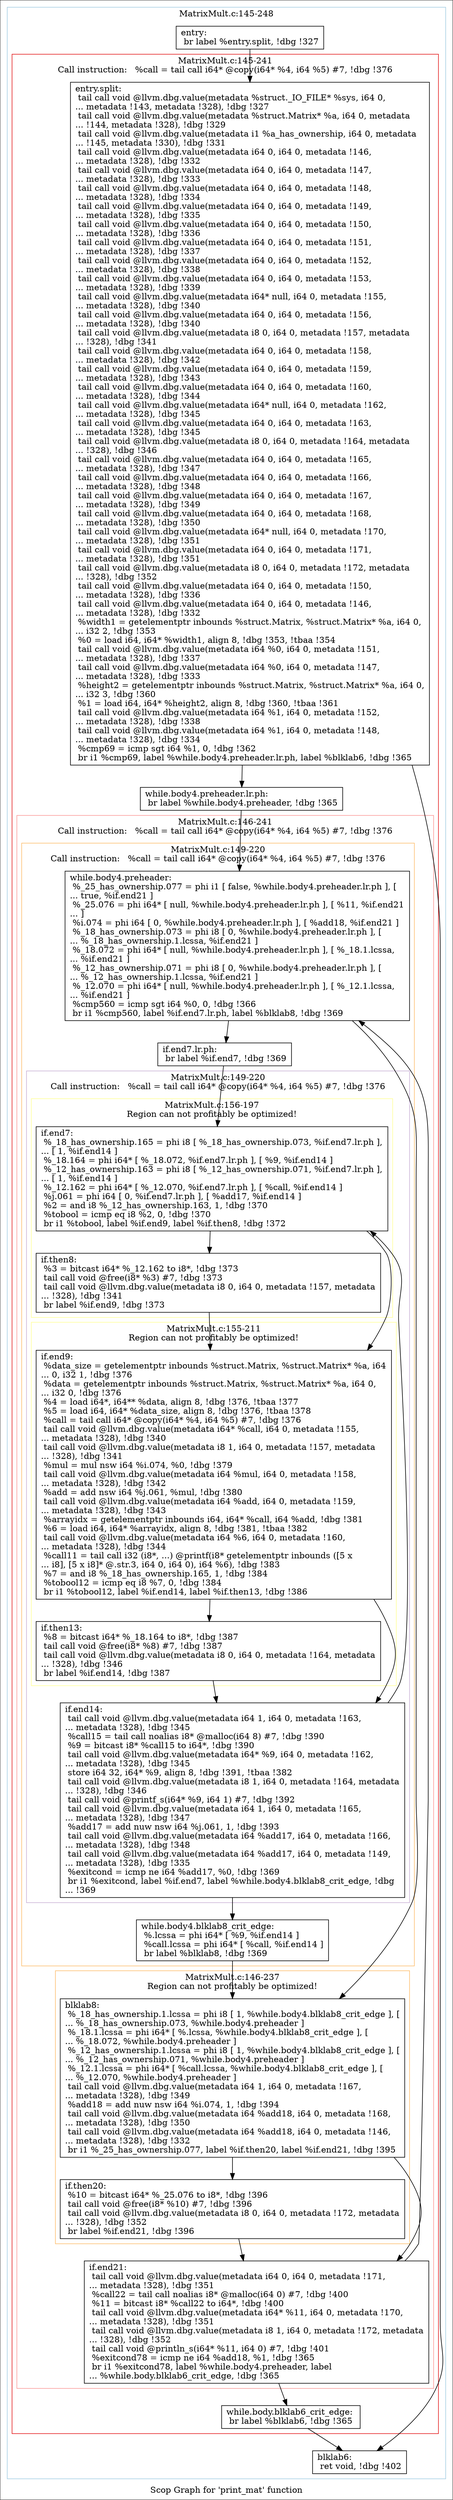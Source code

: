 digraph "Scop Graph for 'print_mat' function" {
	label="Scop Graph for 'print_mat' function";

	Node0xa74bd20 [shape=record,label="{entry:\l  br label %entry.split, !dbg !327\l}"];
	Node0xa74bd20 -> Node0xa74d0a0;
	Node0xa74d0a0 [shape=record,label="{entry.split:                                      \l  tail call void @llvm.dbg.value(metadata %struct._IO_FILE* %sys, i64 0,\l... metadata !143, metadata !328), !dbg !327\l  tail call void @llvm.dbg.value(metadata %struct.Matrix* %a, i64 0, metadata\l... !144, metadata !328), !dbg !329\l  tail call void @llvm.dbg.value(metadata i1 %a_has_ownership, i64 0, metadata\l... !145, metadata !330), !dbg !331\l  tail call void @llvm.dbg.value(metadata i64 0, i64 0, metadata !146,\l... metadata !328), !dbg !332\l  tail call void @llvm.dbg.value(metadata i64 0, i64 0, metadata !147,\l... metadata !328), !dbg !333\l  tail call void @llvm.dbg.value(metadata i64 0, i64 0, metadata !148,\l... metadata !328), !dbg !334\l  tail call void @llvm.dbg.value(metadata i64 0, i64 0, metadata !149,\l... metadata !328), !dbg !335\l  tail call void @llvm.dbg.value(metadata i64 0, i64 0, metadata !150,\l... metadata !328), !dbg !336\l  tail call void @llvm.dbg.value(metadata i64 0, i64 0, metadata !151,\l... metadata !328), !dbg !337\l  tail call void @llvm.dbg.value(metadata i64 0, i64 0, metadata !152,\l... metadata !328), !dbg !338\l  tail call void @llvm.dbg.value(metadata i64 0, i64 0, metadata !153,\l... metadata !328), !dbg !339\l  tail call void @llvm.dbg.value(metadata i64* null, i64 0, metadata !155,\l... metadata !328), !dbg !340\l  tail call void @llvm.dbg.value(metadata i64 0, i64 0, metadata !156,\l... metadata !328), !dbg !340\l  tail call void @llvm.dbg.value(metadata i8 0, i64 0, metadata !157, metadata\l... !328), !dbg !341\l  tail call void @llvm.dbg.value(metadata i64 0, i64 0, metadata !158,\l... metadata !328), !dbg !342\l  tail call void @llvm.dbg.value(metadata i64 0, i64 0, metadata !159,\l... metadata !328), !dbg !343\l  tail call void @llvm.dbg.value(metadata i64 0, i64 0, metadata !160,\l... metadata !328), !dbg !344\l  tail call void @llvm.dbg.value(metadata i64* null, i64 0, metadata !162,\l... metadata !328), !dbg !345\l  tail call void @llvm.dbg.value(metadata i64 0, i64 0, metadata !163,\l... metadata !328), !dbg !345\l  tail call void @llvm.dbg.value(metadata i8 0, i64 0, metadata !164, metadata\l... !328), !dbg !346\l  tail call void @llvm.dbg.value(metadata i64 0, i64 0, metadata !165,\l... metadata !328), !dbg !347\l  tail call void @llvm.dbg.value(metadata i64 0, i64 0, metadata !166,\l... metadata !328), !dbg !348\l  tail call void @llvm.dbg.value(metadata i64 0, i64 0, metadata !167,\l... metadata !328), !dbg !349\l  tail call void @llvm.dbg.value(metadata i64 0, i64 0, metadata !168,\l... metadata !328), !dbg !350\l  tail call void @llvm.dbg.value(metadata i64* null, i64 0, metadata !170,\l... metadata !328), !dbg !351\l  tail call void @llvm.dbg.value(metadata i64 0, i64 0, metadata !171,\l... metadata !328), !dbg !351\l  tail call void @llvm.dbg.value(metadata i8 0, i64 0, metadata !172, metadata\l... !328), !dbg !352\l  tail call void @llvm.dbg.value(metadata i64 0, i64 0, metadata !150,\l... metadata !328), !dbg !336\l  tail call void @llvm.dbg.value(metadata i64 0, i64 0, metadata !146,\l... metadata !328), !dbg !332\l  %width1 = getelementptr inbounds %struct.Matrix, %struct.Matrix* %a, i64 0,\l... i32 2, !dbg !353\l  %0 = load i64, i64* %width1, align 8, !dbg !353, !tbaa !354\l  tail call void @llvm.dbg.value(metadata i64 %0, i64 0, metadata !151,\l... metadata !328), !dbg !337\l  tail call void @llvm.dbg.value(metadata i64 %0, i64 0, metadata !147,\l... metadata !328), !dbg !333\l  %height2 = getelementptr inbounds %struct.Matrix, %struct.Matrix* %a, i64 0,\l... i32 3, !dbg !360\l  %1 = load i64, i64* %height2, align 8, !dbg !360, !tbaa !361\l  tail call void @llvm.dbg.value(metadata i64 %1, i64 0, metadata !152,\l... metadata !328), !dbg !338\l  tail call void @llvm.dbg.value(metadata i64 %1, i64 0, metadata !148,\l... metadata !328), !dbg !334\l  %cmp69 = icmp sgt i64 %1, 0, !dbg !362\l  br i1 %cmp69, label %while.body4.preheader.lr.ph, label %blklab6, !dbg !365\l}"];
	Node0xa74d0a0 -> Node0xa742710;
	Node0xa74d0a0 -> Node0xa862580;
	Node0xa742710 [shape=record,label="{while.body4.preheader.lr.ph:                      \l  br label %while.body4.preheader, !dbg !365\l}"];
	Node0xa742710 -> Node0xa846aa0;
	Node0xa846aa0 [shape=record,label="{while.body4.preheader:                            \l  %_25_has_ownership.077 = phi i1 [ false, %while.body4.preheader.lr.ph ], [\l... true, %if.end21 ]\l  %_25.076 = phi i64* [ null, %while.body4.preheader.lr.ph ], [ %11, %if.end21\l... ]\l  %i.074 = phi i64 [ 0, %while.body4.preheader.lr.ph ], [ %add18, %if.end21 ]\l  %_18_has_ownership.073 = phi i8 [ 0, %while.body4.preheader.lr.ph ], [\l... %_18_has_ownership.1.lcssa, %if.end21 ]\l  %_18.072 = phi i64* [ null, %while.body4.preheader.lr.ph ], [ %_18.1.lcssa,\l... %if.end21 ]\l  %_12_has_ownership.071 = phi i8 [ 0, %while.body4.preheader.lr.ph ], [\l... %_12_has_ownership.1.lcssa, %if.end21 ]\l  %_12.070 = phi i64* [ null, %while.body4.preheader.lr.ph ], [ %_12.1.lcssa,\l... %if.end21 ]\l  %cmp560 = icmp sgt i64 %0, 0, !dbg !366\l  br i1 %cmp560, label %if.end7.lr.ph, label %blklab8, !dbg !369\l}"];
	Node0xa846aa0 -> Node0xa78c3f0;
	Node0xa846aa0 -> Node0xa728250;
	Node0xa78c3f0 [shape=record,label="{if.end7.lr.ph:                                    \l  br label %if.end7, !dbg !369\l}"];
	Node0xa78c3f0 -> Node0xa721cc0;
	Node0xa721cc0 [shape=record,label="{if.end7:                                          \l  %_18_has_ownership.165 = phi i8 [ %_18_has_ownership.073, %if.end7.lr.ph ],\l... [ 1, %if.end14 ]\l  %_18.164 = phi i64* [ %_18.072, %if.end7.lr.ph ], [ %9, %if.end14 ]\l  %_12_has_ownership.163 = phi i8 [ %_12_has_ownership.071, %if.end7.lr.ph ],\l... [ 1, %if.end14 ]\l  %_12.162 = phi i64* [ %_12.070, %if.end7.lr.ph ], [ %call, %if.end14 ]\l  %j.061 = phi i64 [ 0, %if.end7.lr.ph ], [ %add17, %if.end14 ]\l  %2 = and i8 %_12_has_ownership.163, 1, !dbg !370\l  %tobool = icmp eq i8 %2, 0, !dbg !370\l  br i1 %tobool, label %if.end9, label %if.then8, !dbg !372\l}"];
	Node0xa721cc0 -> Node0xa745d00;
	Node0xa721cc0 -> Node0xa74b010;
	Node0xa745d00 [shape=record,label="{if.end9:                                          \l  %data_size = getelementptr inbounds %struct.Matrix, %struct.Matrix* %a, i64\l... 0, i32 1, !dbg !376\l  %data = getelementptr inbounds %struct.Matrix, %struct.Matrix* %a, i64 0,\l... i32 0, !dbg !376\l  %4 = load i64*, i64** %data, align 8, !dbg !376, !tbaa !377\l  %5 = load i64, i64* %data_size, align 8, !dbg !376, !tbaa !378\l  %call = tail call i64* @copy(i64* %4, i64 %5) #7, !dbg !376\l  tail call void @llvm.dbg.value(metadata i64* %call, i64 0, metadata !155,\l... metadata !328), !dbg !340\l  tail call void @llvm.dbg.value(metadata i8 1, i64 0, metadata !157, metadata\l... !328), !dbg !341\l  %mul = mul nsw i64 %i.074, %0, !dbg !379\l  tail call void @llvm.dbg.value(metadata i64 %mul, i64 0, metadata !158,\l... metadata !328), !dbg !342\l  %add = add nsw i64 %j.061, %mul, !dbg !380\l  tail call void @llvm.dbg.value(metadata i64 %add, i64 0, metadata !159,\l... metadata !328), !dbg !343\l  %arrayidx = getelementptr inbounds i64, i64* %call, i64 %add, !dbg !381\l  %6 = load i64, i64* %arrayidx, align 8, !dbg !381, !tbaa !382\l  tail call void @llvm.dbg.value(metadata i64 %6, i64 0, metadata !160,\l... metadata !328), !dbg !344\l  %call11 = tail call i32 (i8*, ...) @printf(i8* getelementptr inbounds ([5 x\l... i8], [5 x i8]* @.str.3, i64 0, i64 0), i64 %6), !dbg !383\l  %7 = and i8 %_18_has_ownership.165, 1, !dbg !384\l  %tobool12 = icmp eq i8 %7, 0, !dbg !384\l  br i1 %tobool12, label %if.end14, label %if.then13, !dbg !386\l}"];
	Node0xa745d00 -> Node0xa7d7cb0;
	Node0xa745d00 -> Node0xa724270;
	Node0xa7d7cb0 [shape=record,label="{if.end14:                                         \l  tail call void @llvm.dbg.value(metadata i64 1, i64 0, metadata !163,\l... metadata !328), !dbg !345\l  %call15 = tail call noalias i8* @malloc(i64 8) #7, !dbg !390\l  %9 = bitcast i8* %call15 to i64*, !dbg !390\l  tail call void @llvm.dbg.value(metadata i64* %9, i64 0, metadata !162,\l... metadata !328), !dbg !345\l  store i64 32, i64* %9, align 8, !dbg !391, !tbaa !382\l  tail call void @llvm.dbg.value(metadata i8 1, i64 0, metadata !164, metadata\l... !328), !dbg !346\l  tail call void @printf_s(i64* %9, i64 1) #7, !dbg !392\l  tail call void @llvm.dbg.value(metadata i64 1, i64 0, metadata !165,\l... metadata !328), !dbg !347\l  %add17 = add nuw nsw i64 %j.061, 1, !dbg !393\l  tail call void @llvm.dbg.value(metadata i64 %add17, i64 0, metadata !166,\l... metadata !328), !dbg !348\l  tail call void @llvm.dbg.value(metadata i64 %add17, i64 0, metadata !149,\l... metadata !328), !dbg !335\l  %exitcond = icmp ne i64 %add17, %0, !dbg !369\l  br i1 %exitcond, label %if.end7, label %while.body4.blklab8_crit_edge, !dbg\l... !369\l}"];
	Node0xa7d7cb0 -> Node0xa721cc0[constraint=false];
	Node0xa7d7cb0 -> Node0xa704fb0;
	Node0xa704fb0 [shape=record,label="{while.body4.blklab8_crit_edge:                    \l  %.lcssa = phi i64* [ %9, %if.end14 ]\l  %call.lcssa = phi i64* [ %call, %if.end14 ]\l  br label %blklab8, !dbg !369\l}"];
	Node0xa704fb0 -> Node0xa728250;
	Node0xa728250 [shape=record,label="{blklab8:                                          \l  %_18_has_ownership.1.lcssa = phi i8 [ 1, %while.body4.blklab8_crit_edge ], [\l... %_18_has_ownership.073, %while.body4.preheader ]\l  %_18.1.lcssa = phi i64* [ %.lcssa, %while.body4.blklab8_crit_edge ], [\l... %_18.072, %while.body4.preheader ]\l  %_12_has_ownership.1.lcssa = phi i8 [ 1, %while.body4.blklab8_crit_edge ], [\l... %_12_has_ownership.071, %while.body4.preheader ]\l  %_12.1.lcssa = phi i64* [ %call.lcssa, %while.body4.blklab8_crit_edge ], [\l... %_12.070, %while.body4.preheader ]\l  tail call void @llvm.dbg.value(metadata i64 1, i64 0, metadata !167,\l... metadata !328), !dbg !349\l  %add18 = add nuw nsw i64 %i.074, 1, !dbg !394\l  tail call void @llvm.dbg.value(metadata i64 %add18, i64 0, metadata !168,\l... metadata !328), !dbg !350\l  tail call void @llvm.dbg.value(metadata i64 %add18, i64 0, metadata !146,\l... metadata !328), !dbg !332\l  br i1 %_25_has_ownership.077, label %if.then20, label %if.end21, !dbg !395\l}"];
	Node0xa728250 -> Node0xa7cc3a0;
	Node0xa728250 -> Node0xa71ca00;
	Node0xa7cc3a0 [shape=record,label="{if.then20:                                        \l  %10 = bitcast i64* %_25.076 to i8*, !dbg !396\l  tail call void @free(i8* %10) #7, !dbg !396\l  tail call void @llvm.dbg.value(metadata i8 0, i64 0, metadata !172, metadata\l... !328), !dbg !352\l  br label %if.end21, !dbg !396\l}"];
	Node0xa7cc3a0 -> Node0xa71ca00;
	Node0xa71ca00 [shape=record,label="{if.end21:                                         \l  tail call void @llvm.dbg.value(metadata i64 0, i64 0, metadata !171,\l... metadata !328), !dbg !351\l  %call22 = tail call noalias i8* @malloc(i64 0) #7, !dbg !400\l  %11 = bitcast i8* %call22 to i64*, !dbg !400\l  tail call void @llvm.dbg.value(metadata i64* %11, i64 0, metadata !170,\l... metadata !328), !dbg !351\l  tail call void @llvm.dbg.value(metadata i8 1, i64 0, metadata !172, metadata\l... !328), !dbg !352\l  tail call void @println_s(i64* %11, i64 0) #7, !dbg !401\l  %exitcond78 = icmp ne i64 %add18, %1, !dbg !365\l  br i1 %exitcond78, label %while.body4.preheader, label\l... %while.body.blklab6_crit_edge, !dbg !365\l}"];
	Node0xa71ca00 -> Node0xa846aa0[constraint=false];
	Node0xa71ca00 -> Node0xa741b30;
	Node0xa741b30 [shape=record,label="{while.body.blklab6_crit_edge:                     \l  br label %blklab6, !dbg !365\l}"];
	Node0xa741b30 -> Node0xa862580;
	Node0xa862580 [shape=record,label="{blklab6:                                          \l  ret void, !dbg !402\l}"];
	Node0xa724270 [shape=record,label="{if.then13:                                        \l  %8 = bitcast i64* %_18.164 to i8*, !dbg !387\l  tail call void @free(i8* %8) #7, !dbg !387\l  tail call void @llvm.dbg.value(metadata i8 0, i64 0, metadata !164, metadata\l... !328), !dbg !346\l  br label %if.end14, !dbg !387\l}"];
	Node0xa724270 -> Node0xa7d7cb0;
	Node0xa74b010 [shape=record,label="{if.then8:                                         \l  %3 = bitcast i64* %_12.162 to i8*, !dbg !373\l  tail call void @free(i8* %3) #7, !dbg !373\l  tail call void @llvm.dbg.value(metadata i8 0, i64 0, metadata !157, metadata\l... !328), !dbg !341\l  br label %if.end9, !dbg !373\l}"];
	Node0xa74b010 -> Node0xa745d00;
	colorscheme = "paired12"
        subgraph cluster_0xa771e90 {
          label = "MatrixMult.c:145-248
";
          style = solid;
          color = 1
          subgraph cluster_0xa7db880 {
            label = "MatrixMult.c:145-241
Call instruction:   %call = tail call i64* @copy(i64* %4, i64 %5) #7, !dbg !376";
            style = solid;
            color = 6
            subgraph cluster_0xa75ddd0 {
              label = "MatrixMult.c:146-241
Call instruction:   %call = tail call i64* @copy(i64* %4, i64 %5) #7, !dbg !376";
              style = solid;
              color = 5
              subgraph cluster_0xa77d490 {
                label = "MatrixMult.c:149-220
Call instruction:   %call = tail call i64* @copy(i64* %4, i64 %5) #7, !dbg !376";
                style = solid;
                color = 7
                subgraph cluster_0xa7d6240 {
                  label = "MatrixMult.c:149-220
Call instruction:   %call = tail call i64* @copy(i64* %4, i64 %5) #7, !dbg !376";
                  style = solid;
                  color = 9
                  subgraph cluster_0xa70e860 {
                    label = "MatrixMult.c:156-197
Region can not profitably be optimized!";
                    style = solid;
                    color = 11
                    Node0xa721cc0;
                    Node0xa74b010;
                  }
                  subgraph cluster_0xa7db6c0 {
                    label = "MatrixMult.c:155-211
Region can not profitably be optimized!";
                    style = solid;
                    color = 11
                    Node0xa745d00;
                    Node0xa724270;
                  }
                  Node0xa7d7cb0;
                }
                Node0xa846aa0;
                Node0xa78c3f0;
                Node0xa704fb0;
              }
              subgraph cluster_0xa7b9b40 {
                label = "MatrixMult.c:146-237
Region can not profitably be optimized!";
                style = solid;
                color = 7
                Node0xa728250;
                Node0xa7cc3a0;
              }
              Node0xa71ca00;
            }
            Node0xa74d0a0;
            Node0xa742710;
            Node0xa741b30;
          }
          Node0xa74bd20;
          Node0xa862580;
        }
}

